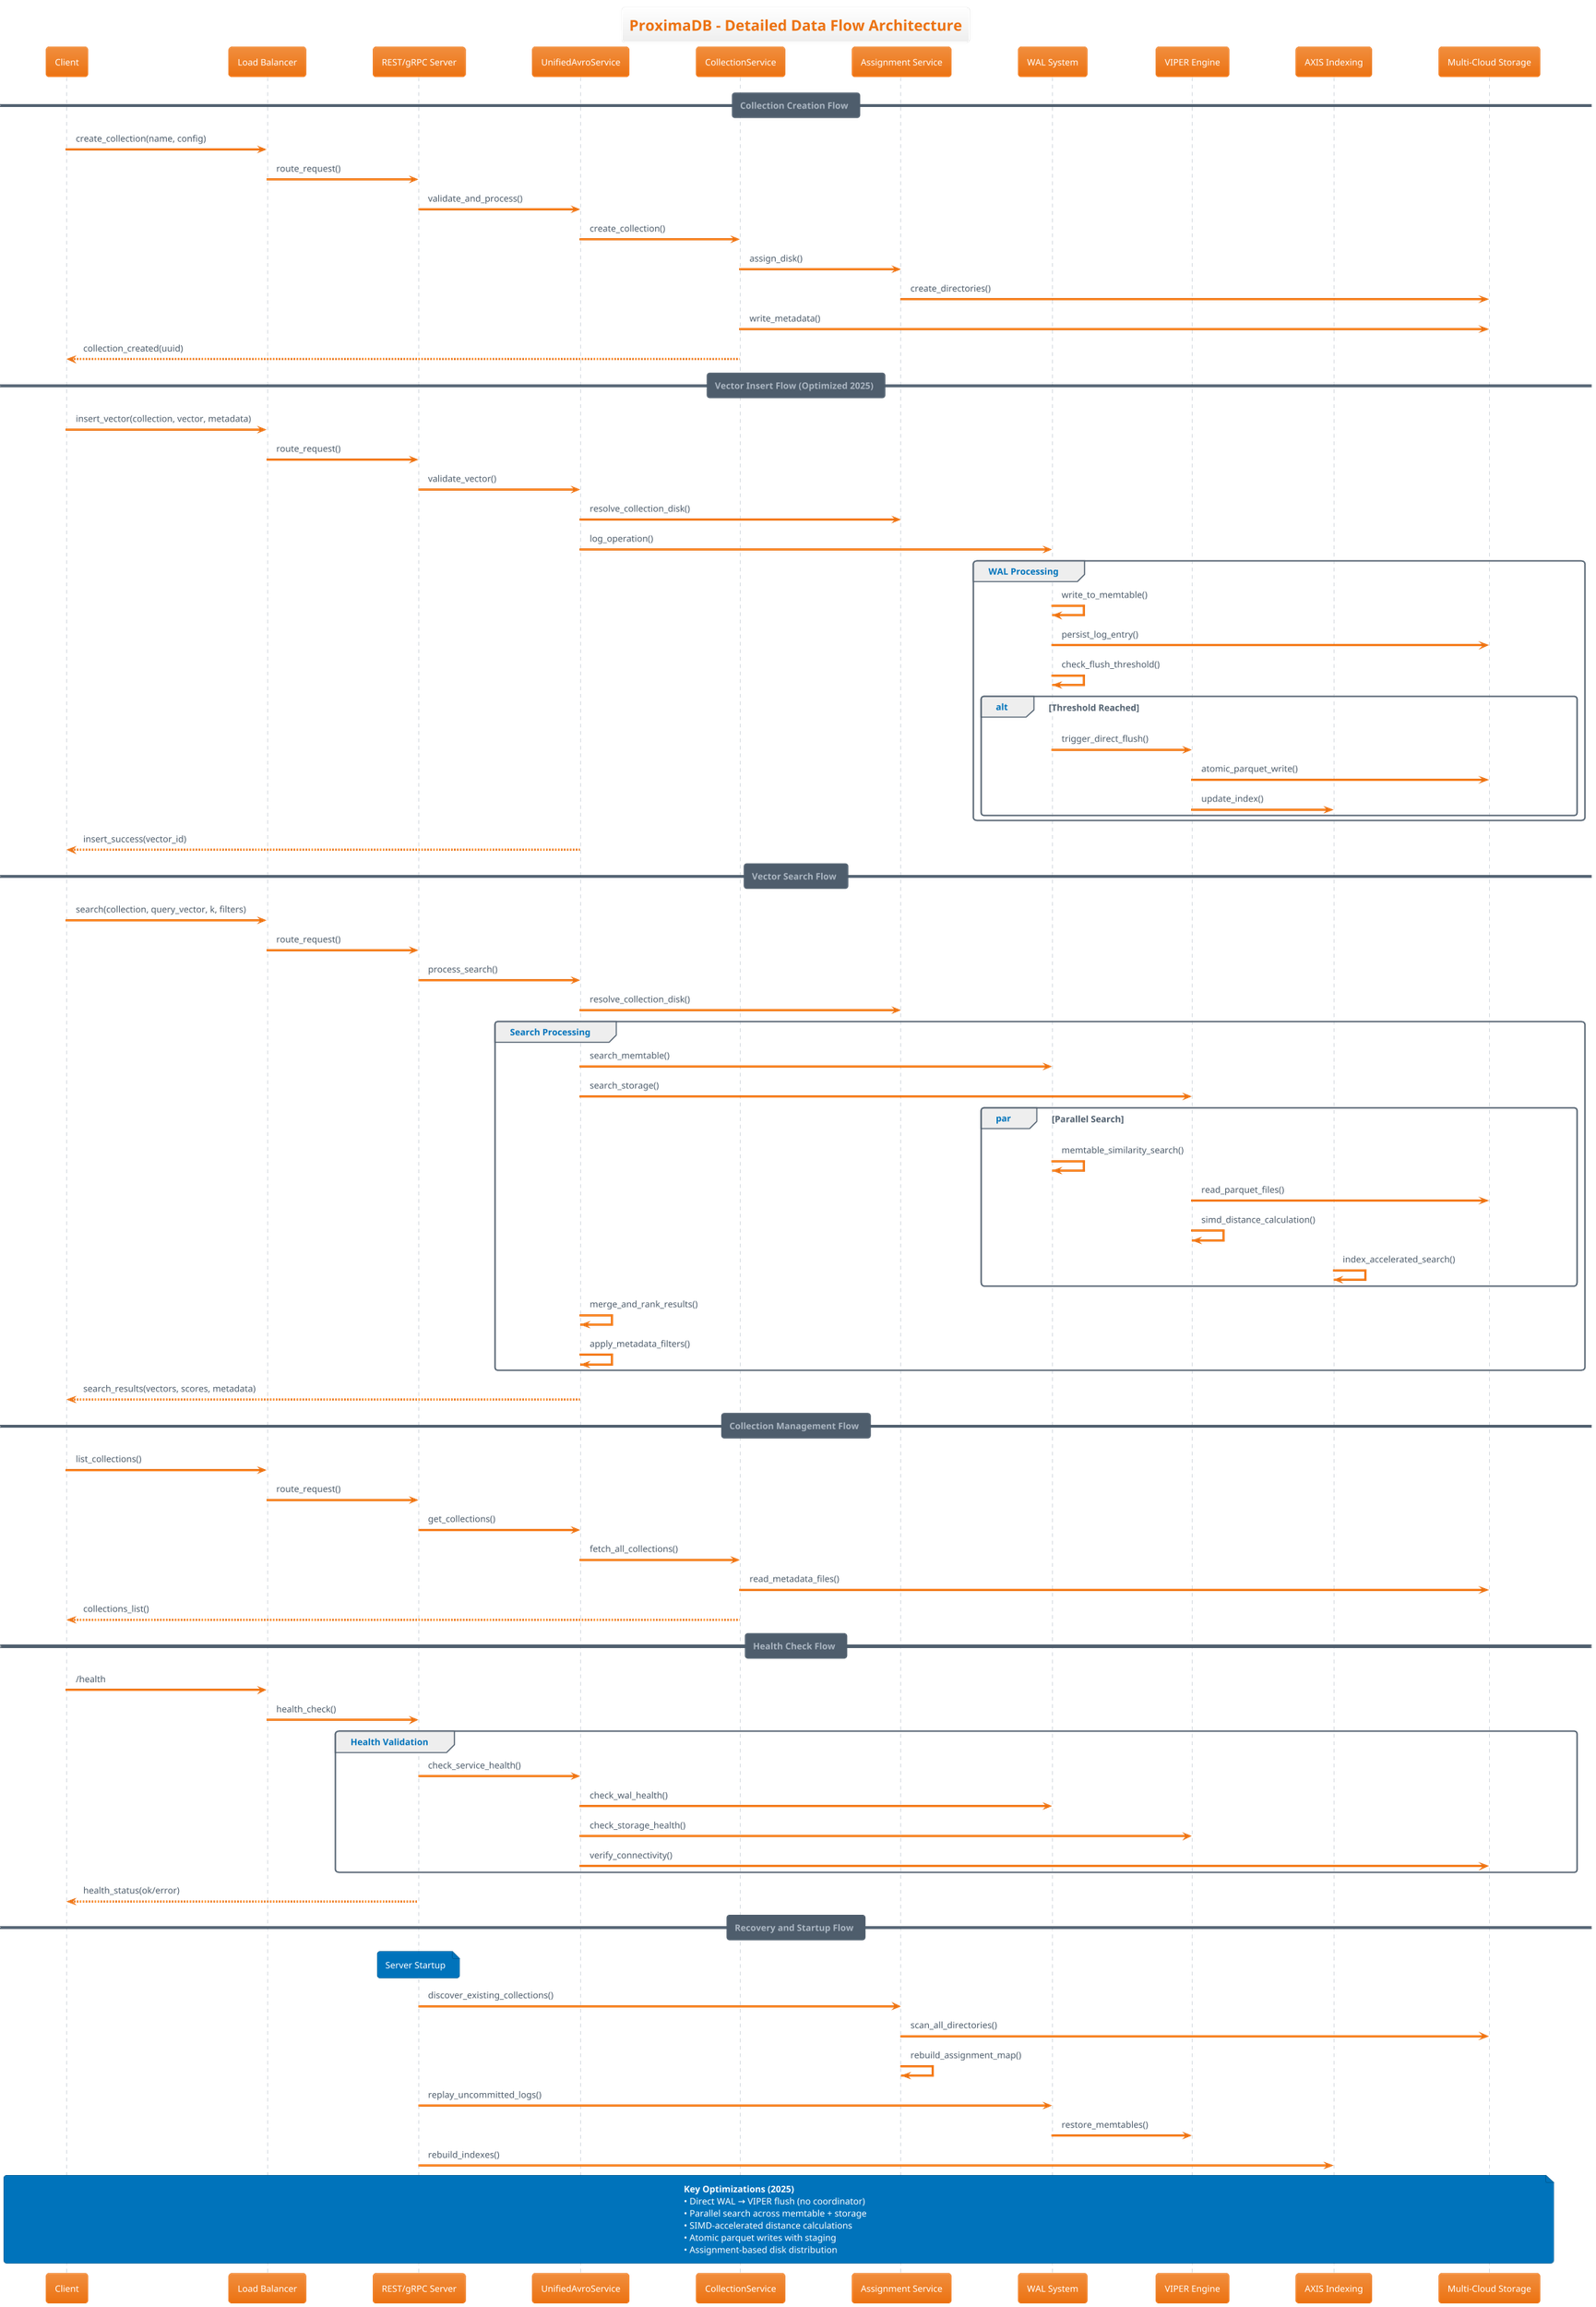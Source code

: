 @startuml ProximaDB_Detailed_Data_Flow
!theme aws-orange
title ProximaDB - Detailed Data Flow Architecture

participant "Client" as client
participant "Load Balancer" as lb
participant "REST/gRPC Server" as server
participant "UnifiedAvroService" as service
participant "CollectionService" as collection_svc
participant "Assignment Service" as assignment
participant "WAL System" as wal
participant "VIPER Engine" as viper
participant "AXIS Indexing" as axis
participant "Multi-Cloud Storage" as storage

== Collection Creation Flow ==
client -> lb: create_collection(name, config)
lb -> server: route_request()
server -> service: validate_and_process()
service -> collection_svc: create_collection()
collection_svc -> assignment: assign_disk()
assignment -> storage: create_directories()
collection_svc -> storage: write_metadata()
collection_svc --> client: collection_created(uuid)

== Vector Insert Flow (Optimized 2025) ==
client -> lb: insert_vector(collection, vector, metadata)
lb -> server: route_request()
server -> service: validate_vector()
service -> assignment: resolve_collection_disk()
service -> wal: log_operation()

group WAL Processing
    wal -> wal: write_to_memtable()
    wal -> storage: persist_log_entry()
    wal -> wal: check_flush_threshold()
    
    alt Threshold Reached
        wal -> viper: trigger_direct_flush()
        viper -> storage: atomic_parquet_write()
        viper -> axis: update_index()
    end
end

service --> client: insert_success(vector_id)

== Vector Search Flow ==
client -> lb: search(collection, query_vector, k, filters)
lb -> server: route_request()
server -> service: process_search()
service -> assignment: resolve_collection_disk()

group Search Processing
    service -> wal: search_memtable()
    service -> viper: search_storage()
    
    par Parallel Search
        wal -> wal: memtable_similarity_search()
        viper -> storage: read_parquet_files()
        viper -> viper: simd_distance_calculation()
        axis -> axis: index_accelerated_search()
    end
    
    service -> service: merge_and_rank_results()
    service -> service: apply_metadata_filters()
end

service --> client: search_results(vectors, scores, metadata)

== Collection Management Flow ==
client -> lb: list_collections()
lb -> server: route_request()
server -> service: get_collections()
service -> collection_svc: fetch_all_collections()
collection_svc -> storage: read_metadata_files()
collection_svc --> client: collections_list()

== Health Check Flow ==
client -> lb: /health
lb -> server: health_check()

group Health Validation
    server -> service: check_service_health()
    service -> wal: check_wal_health()
    service -> viper: check_storage_health()
    service -> storage: verify_connectivity()
end

server --> client: health_status(ok/error)

== Recovery and Startup Flow ==
note over server: Server Startup
server -> assignment: discover_existing_collections()
assignment -> storage: scan_all_directories()
assignment -> assignment: rebuild_assignment_map()
server -> wal: replay_uncommitted_logs()
wal -> viper: restore_memtables()
server -> axis: rebuild_indexes()

note over client, storage
  **Key Optimizations (2025)**
  • Direct WAL → VIPER flush (no coordinator)
  • Parallel search across memtable + storage
  • SIMD-accelerated distance calculations
  • Atomic parquet writes with staging
  • Assignment-based disk distribution
end note

@enduml